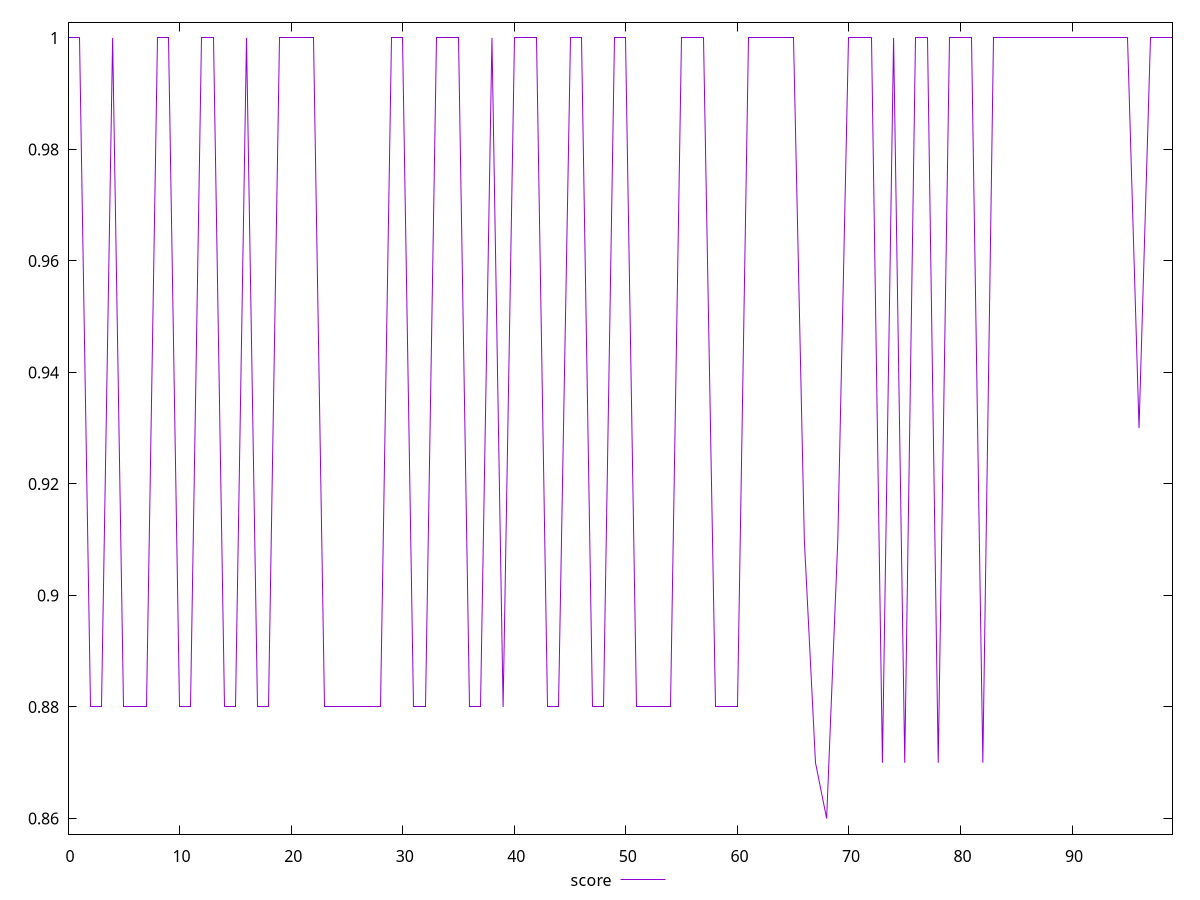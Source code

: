 reset

$score <<EOF
0 1
1 1
2 0.88
3 0.88
4 1
5 0.88
6 0.88
7 0.88
8 1
9 1
10 0.88
11 0.88
12 1
13 1
14 0.88
15 0.88
16 1
17 0.88
18 0.88
19 1
20 1
21 1
22 1
23 0.88
24 0.88
25 0.88
26 0.88
27 0.88
28 0.88
29 1
30 1
31 0.88
32 0.88
33 1
34 1
35 1
36 0.88
37 0.88
38 1
39 0.88
40 1
41 1
42 1
43 0.88
44 0.88
45 1
46 1
47 0.88
48 0.88
49 1
50 1
51 0.88
52 0.88
53 0.88
54 0.88
55 1
56 1
57 1
58 0.88
59 0.88
60 0.88
61 1
62 1
63 1
64 1
65 1
66 0.91
67 0.87
68 0.86
69 0.91
70 1
71 1
72 1
73 0.87
74 1
75 0.87
76 1
77 1
78 0.87
79 1
80 1
81 1
82 0.87
83 1
84 1
85 1
86 1
87 1
88 1
89 1
90 1
91 1
92 1
93 1
94 1
95 1
96 0.93
97 1
98 1
99 1
EOF

set key outside below
set xrange [0:99]
set yrange [0.8572:1.0028]
set trange [0.8572:1.0028]
set terminal svg size 640, 500 enhanced background rgb 'white'
set output "report_00018_2021-02-10T15-25-16.877Z/unused-css-rules/samples/pages+cached/score/values.svg"

plot $score title "score" with line

reset
